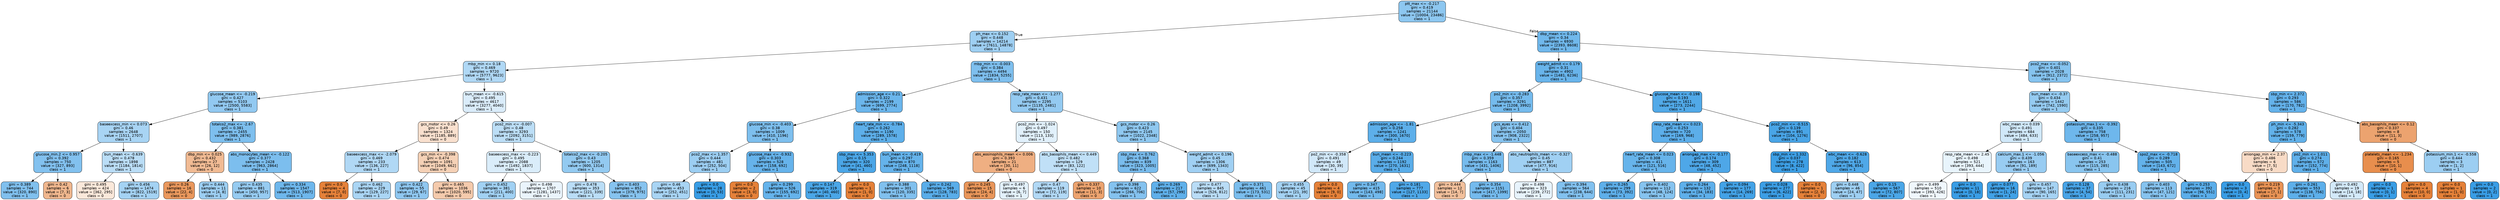 digraph Tree {
node [shape=box, style="filled, rounded", color="black", fontname="helvetica"] ;
edge [fontname="helvetica"] ;
0 [label="ptt_max <= -0.217\ngini = 0.419\nsamples = 21144\nvalue = [10004, 23486]\nclass = 1", fillcolor="#8dc7f0"] ;
1 [label="ph_max <= 0.152\ngini = 0.448\nsamples = 14214\nvalue = [7611, 14878]\nclass = 1", fillcolor="#9ecff2"] ;
0 -> 1 [labeldistance=2.5, labelangle=45, headlabel="True"] ;
2 [label="mbp_min <= 0.18\ngini = 0.469\nsamples = 9720\nvalue = [5777, 9623]\nclass = 1", fillcolor="#b0d8f5"] ;
1 -> 2 ;
3 [label="glucose_mean <= -0.219\ngini = 0.427\nsamples = 5103\nvalue = [2500, 5583]\nclass = 1", fillcolor="#92c9f1"] ;
2 -> 3 ;
4 [label="baseexcess_min <= 0.073\ngini = 0.46\nsamples = 2648\nvalue = [1511, 2707]\nclass = 1", fillcolor="#a8d4f4"] ;
3 -> 4 ;
5 [label="glucose_min.2 <= 0.957\ngini = 0.392\nsamples = 750\nvalue = [327, 893]\nclass = 1", fillcolor="#82c1ef"] ;
4 -> 5 ;
6 [label="gini = 0.389\nsamples = 744\nvalue = [320, 890]\nclass = 1", fillcolor="#80c0ee"] ;
5 -> 6 ;
7 [label="gini = 0.42\nsamples = 6\nvalue = [7, 3]\nclass = 0", fillcolor="#f0b78e"] ;
5 -> 7 ;
8 [label="bun_mean <= -0.639\ngini = 0.478\nsamples = 1898\nvalue = [1184, 1814]\nclass = 1", fillcolor="#baddf6"] ;
4 -> 8 ;
9 [label="gini = 0.495\nsamples = 424\nvalue = [362, 295]\nclass = 0", fillcolor="#fae8da"] ;
8 -> 9 ;
10 [label="gini = 0.456\nsamples = 1474\nvalue = [822, 1519]\nclass = 1", fillcolor="#a4d2f3"] ;
8 -> 10 ;
11 [label="totalco2_max <= -2.67\ngini = 0.381\nsamples = 2455\nvalue = [989, 2876]\nclass = 1", fillcolor="#7dbfee"] ;
3 -> 11 ;
12 [label="dbp_min <= 0.025\ngini = 0.432\nsamples = 27\nvalue = [26, 12]\nclass = 0", fillcolor="#f1bb94"] ;
11 -> 12 ;
13 [label="gini = 0.26\nsamples = 16\nvalue = [22, 4]\nclass = 0", fillcolor="#ea985d"] ;
12 -> 13 ;
14 [label="gini = 0.444\nsamples = 11\nvalue = [4, 8]\nclass = 1", fillcolor="#9ccef2"] ;
12 -> 14 ;
15 [label="abs_monocytes_mean <= -0.122\ngini = 0.377\nsamples = 2428\nvalue = [963, 2864]\nclass = 1", fillcolor="#7cbeee"] ;
11 -> 15 ;
16 [label="gini = 0.435\nsamples = 881\nvalue = [450, 957]\nclass = 1", fillcolor="#96cbf1"] ;
15 -> 16 ;
17 [label="gini = 0.334\nsamples = 1547\nvalue = [513, 1907]\nclass = 1", fillcolor="#6eb7ec"] ;
15 -> 17 ;
18 [label="bun_mean <= -0.615\ngini = 0.495\nsamples = 4617\nvalue = [3277, 4040]\nclass = 1", fillcolor="#daecfa"] ;
2 -> 18 ;
19 [label="gcs_motor <= 0.26\ngini = 0.49\nsamples = 1324\nvalue = [1185, 889]\nclass = 0", fillcolor="#f9e0ce"] ;
18 -> 19 ;
20 [label="baseexcess_max <= -2.079\ngini = 0.469\nsamples = 233\nvalue = [136, 227]\nclass = 1", fillcolor="#b0d8f5"] ;
19 -> 20 ;
21 [label="gini = 0.0\nsamples = 4\nvalue = [7, 0]\nclass = 0", fillcolor="#e58139"] ;
20 -> 21 ;
22 [label="gini = 0.462\nsamples = 229\nvalue = [129, 227]\nclass = 1", fillcolor="#aad5f4"] ;
20 -> 22 ;
23 [label="gcs_min <= -0.398\ngini = 0.474\nsamples = 1091\nvalue = [1049, 662]\nclass = 0", fillcolor="#f5d1b6"] ;
19 -> 23 ;
24 [label="gini = 0.422\nsamples = 55\nvalue = [29, 67]\nclass = 1", fillcolor="#8fc7f0"] ;
23 -> 24 ;
25 [label="gini = 0.465\nsamples = 1036\nvalue = [1020, 595]\nclass = 0", fillcolor="#f4caac"] ;
23 -> 25 ;
26 [label="pco2_min <= -0.007\ngini = 0.48\nsamples = 3293\nvalue = [2092, 3151]\nclass = 1", fillcolor="#bcdef6"] ;
18 -> 26 ;
27 [label="baseexcess_max <= -0.223\ngini = 0.495\nsamples = 2088\nvalue = [1492, 1837]\nclass = 1", fillcolor="#daedfa"] ;
26 -> 27 ;
28 [label="gini = 0.452\nsamples = 381\nvalue = [211, 400]\nclass = 1", fillcolor="#a1d1f3"] ;
27 -> 28 ;
29 [label="gini = 0.498\nsamples = 1707\nvalue = [1281, 1437]\nclass = 1", fillcolor="#eaf4fc"] ;
27 -> 29 ;
30 [label="totalco2_max <= -0.205\ngini = 0.43\nsamples = 1205\nvalue = [600, 1314]\nclass = 1", fillcolor="#93caf1"] ;
26 -> 30 ;
31 [label="gini = 0.478\nsamples = 353\nvalue = [221, 339]\nclass = 1", fillcolor="#baddf6"] ;
30 -> 31 ;
32 [label="gini = 0.403\nsamples = 852\nvalue = [379, 975]\nclass = 1", fillcolor="#86c3ef"] ;
30 -> 32 ;
33 [label="mbp_min <= -0.003\ngini = 0.384\nsamples = 4494\nvalue = [1834, 5255]\nclass = 1", fillcolor="#7ebfee"] ;
1 -> 33 ;
34 [label="admission_age <= 0.21\ngini = 0.322\nsamples = 2199\nvalue = [699, 2774]\nclass = 1", fillcolor="#6bb6ec"] ;
33 -> 34 ;
35 [label="glucose_min <= -0.403\ngini = 0.38\nsamples = 1009\nvalue = [410, 1196]\nclass = 1", fillcolor="#7dbfee"] ;
34 -> 35 ;
36 [label="pco2_max <= 1.357\ngini = 0.444\nsamples = 481\nvalue = [252, 504]\nclass = 1", fillcolor="#9ccef2"] ;
35 -> 36 ;
37 [label="gini = 0.46\nsamples = 453\nvalue = [252, 451]\nclass = 1", fillcolor="#a8d4f4"] ;
36 -> 37 ;
38 [label="gini = 0.0\nsamples = 28\nvalue = [0, 53]\nclass = 1", fillcolor="#399de5"] ;
36 -> 38 ;
39 [label="glucose_max <= -0.932\ngini = 0.303\nsamples = 528\nvalue = [158, 692]\nclass = 1", fillcolor="#66b3eb"] ;
35 -> 39 ;
40 [label="gini = 0.0\nsamples = 2\nvalue = [3, 0]\nclass = 0", fillcolor="#e58139"] ;
39 -> 40 ;
41 [label="gini = 0.299\nsamples = 526\nvalue = [155, 692]\nclass = 1", fillcolor="#65b3eb"] ;
39 -> 41 ;
42 [label="heart_rate_min <= -0.784\ngini = 0.262\nsamples = 1190\nvalue = [289, 1578]\nclass = 1", fillcolor="#5dafea"] ;
34 -> 42 ;
43 [label="sbp_max <= 5.353\ngini = 0.15\nsamples = 320\nvalue = [41, 460]\nclass = 1", fillcolor="#4ba6e7"] ;
42 -> 43 ;
44 [label="gini = 0.147\nsamples = 319\nvalue = [40, 460]\nclass = 1", fillcolor="#4aa6e7"] ;
43 -> 44 ;
45 [label="gini = 0.0\nsamples = 1\nvalue = [1, 0]\nclass = 0", fillcolor="#e58139"] ;
43 -> 45 ;
46 [label="bun_mean <= -0.419\ngini = 0.297\nsamples = 870\nvalue = [248, 1118]\nclass = 1", fillcolor="#65b3eb"] ;
42 -> 46 ;
47 [label="gini = 0.388\nsamples = 301\nvalue = [120, 335]\nclass = 1", fillcolor="#80c0ee"] ;
46 -> 47 ;
48 [label="gini = 0.242\nsamples = 569\nvalue = [128, 783]\nclass = 1", fillcolor="#59ade9"] ;
46 -> 48 ;
49 [label="resp_rate_mean <= -1.277\ngini = 0.431\nsamples = 2295\nvalue = [1135, 2481]\nclass = 1", fillcolor="#94caf1"] ;
33 -> 49 ;
50 [label="pco2_min <= -1.024\ngini = 0.497\nsamples = 150\nvalue = [113, 133]\nclass = 1", fillcolor="#e1f0fb"] ;
49 -> 50 ;
51 [label="abs_eosinophils_mean <= 0.006\ngini = 0.393\nsamples = 21\nvalue = [30, 11]\nclass = 0", fillcolor="#efaf82"] ;
50 -> 51 ;
52 [label="gini = 0.245\nsamples = 15\nvalue = [24, 4]\nclass = 0", fillcolor="#e9965a"] ;
51 -> 52 ;
53 [label="gini = 0.497\nsamples = 6\nvalue = [6, 7]\nclass = 1", fillcolor="#e3f1fb"] ;
51 -> 53 ;
54 [label="abs_basophils_mean <= 0.449\ngini = 0.482\nsamples = 129\nvalue = [83, 122]\nclass = 1", fillcolor="#c0e0f7"] ;
50 -> 54 ;
55 [label="gini = 0.47\nsamples = 119\nvalue = [72, 119]\nclass = 1", fillcolor="#b1d8f5"] ;
54 -> 55 ;
56 [label="gini = 0.337\nsamples = 10\nvalue = [11, 3]\nclass = 0", fillcolor="#eca36f"] ;
54 -> 56 ;
57 [label="gcs_motor <= 0.26\ngini = 0.423\nsamples = 2145\nvalue = [1022, 2348]\nclass = 1", fillcolor="#8fc8f0"] ;
49 -> 57 ;
58 [label="sbp_max <= 0.762\ngini = 0.368\nsamples = 839\nvalue = [323, 1005]\nclass = 1", fillcolor="#79bced"] ;
57 -> 58 ;
59 [label="gini = 0.398\nsamples = 622\nvalue = [266, 706]\nclass = 1", fillcolor="#84c2ef"] ;
58 -> 59 ;
60 [label="gini = 0.269\nsamples = 217\nvalue = [57, 299]\nclass = 1", fillcolor="#5fb0ea"] ;
58 -> 60 ;
61 [label="weight_admit <= 0.196\ngini = 0.45\nsamples = 1306\nvalue = [699, 1343]\nclass = 1", fillcolor="#a0d0f3"] ;
57 -> 61 ;
62 [label="gini = 0.477\nsamples = 845\nvalue = [526, 812]\nclass = 1", fillcolor="#b9dcf6"] ;
61 -> 62 ;
63 [label="gini = 0.371\nsamples = 461\nvalue = [173, 531]\nclass = 1", fillcolor="#7abded"] ;
61 -> 63 ;
64 [label="dbp_mean <= 0.224\ngini = 0.34\nsamples = 6930\nvalue = [2393, 8608]\nclass = 1", fillcolor="#70b8ec"] ;
0 -> 64 [labeldistance=2.5, labelangle=-45, headlabel="False"] ;
65 [label="weight_admit <= 0.179\ngini = 0.31\nsamples = 4902\nvalue = [1481, 6236]\nclass = 1", fillcolor="#68b4eb"] ;
64 -> 65 ;
66 [label="po2_min <= -0.283\ngini = 0.357\nsamples = 3291\nvalue = [1208, 3992]\nclass = 1", fillcolor="#75bbed"] ;
65 -> 66 ;
67 [label="admission_age <= -1.81\ngini = 0.258\nsamples = 1241\nvalue = [300, 1670]\nclass = 1", fillcolor="#5dafea"] ;
66 -> 67 ;
68 [label="po2_min <= -0.358\ngini = 0.491\nsamples = 49\nvalue = [30, 39]\nclass = 1", fillcolor="#d1e8f9"] ;
67 -> 68 ;
69 [label="gini = 0.455\nsamples = 45\nvalue = [21, 39]\nclass = 1", fillcolor="#a4d2f3"] ;
68 -> 69 ;
70 [label="gini = 0.0\nsamples = 4\nvalue = [9, 0]\nclass = 0", fillcolor="#e58139"] ;
68 -> 70 ;
71 [label="bun_mean <= -0.223\ngini = 0.244\nsamples = 1192\nvalue = [270, 1631]\nclass = 1", fillcolor="#5aade9"] ;
67 -> 71 ;
72 [label="gini = 0.347\nsamples = 415\nvalue = [143, 498]\nclass = 1", fillcolor="#72b9ec"] ;
71 -> 72 ;
73 [label="gini = 0.181\nsamples = 777\nvalue = [127, 1133]\nclass = 1", fillcolor="#4fa8e8"] ;
71 -> 73 ;
74 [label="gcs_eyes <= 0.412\ngini = 0.404\nsamples = 2050\nvalue = [908, 2322]\nclass = 1", fillcolor="#86c3ef"] ;
66 -> 74 ;
75 [label="mbp_max <= -1.448\ngini = 0.359\nsamples = 1163\nvalue = [431, 1406]\nclass = 1", fillcolor="#76bbed"] ;
74 -> 75 ;
76 [label="gini = 0.444\nsamples = 12\nvalue = [14, 7]\nclass = 0", fillcolor="#f2c09c"] ;
75 -> 76 ;
77 [label="gini = 0.354\nsamples = 1151\nvalue = [417, 1399]\nclass = 1", fillcolor="#74baed"] ;
75 -> 77 ;
78 [label="abs_neutrophils_mean <= -0.327\ngini = 0.45\nsamples = 887\nvalue = [477, 916]\nclass = 1", fillcolor="#a0d0f3"] ;
74 -> 78 ;
79 [label="gini = 0.498\nsamples = 323\nvalue = [239, 272]\nclass = 1", fillcolor="#e7f3fc"] ;
78 -> 79 ;
80 [label="gini = 0.394\nsamples = 564\nvalue = [238, 644]\nclass = 1", fillcolor="#82c1ef"] ;
78 -> 80 ;
81 [label="glucose_mean <= -0.198\ngini = 0.193\nsamples = 1611\nvalue = [273, 2244]\nclass = 1", fillcolor="#51a9e8"] ;
65 -> 81 ;
82 [label="resp_rate_mean <= 0.023\ngini = 0.253\nsamples = 720\nvalue = [169, 968]\nclass = 1", fillcolor="#5caeea"] ;
81 -> 82 ;
83 [label="heart_rate_mean <= 0.023\ngini = 0.308\nsamples = 411\nvalue = [121, 516]\nclass = 1", fillcolor="#67b4eb"] ;
82 -> 83 ;
84 [label="gini = 0.265\nsamples = 299\nvalue = [73, 392]\nclass = 1", fillcolor="#5eafea"] ;
83 -> 84 ;
85 [label="gini = 0.402\nsamples = 112\nvalue = [48, 124]\nclass = 1", fillcolor="#86c3ef"] ;
83 -> 85 ;
86 [label="aniongap_max <= -0.177\ngini = 0.174\nsamples = 309\nvalue = [48, 452]\nclass = 1", fillcolor="#4ea7e8"] ;
82 -> 86 ;
87 [label="gini = 0.264\nsamples = 132\nvalue = [34, 183]\nclass = 1", fillcolor="#5eafea"] ;
86 -> 87 ;
88 [label="gini = 0.094\nsamples = 177\nvalue = [14, 269]\nclass = 1", fillcolor="#43a2e6"] ;
86 -> 88 ;
89 [label="pco2_min <= -0.515\ngini = 0.139\nsamples = 891\nvalue = [104, 1276]\nclass = 1", fillcolor="#49a5e7"] ;
81 -> 89 ;
90 [label="sbp_min <= 1.332\ngini = 0.037\nsamples = 278\nvalue = [8, 422]\nclass = 1", fillcolor="#3d9fe5"] ;
89 -> 90 ;
91 [label="gini = 0.028\nsamples = 277\nvalue = [6, 422]\nclass = 1", fillcolor="#3c9ee5"] ;
90 -> 91 ;
92 [label="gini = 0.0\nsamples = 1\nvalue = [2, 0]\nclass = 0", fillcolor="#e58139"] ;
90 -> 92 ;
93 [label="wbc_mean <= -0.628\ngini = 0.182\nsamples = 613\nvalue = [96, 854]\nclass = 1", fillcolor="#4fa8e8"] ;
89 -> 93 ;
94 [label="gini = 0.448\nsamples = 46\nvalue = [24, 47]\nclass = 1", fillcolor="#9ecff2"] ;
93 -> 94 ;
95 [label="gini = 0.15\nsamples = 567\nvalue = [72, 807]\nclass = 1", fillcolor="#4ba6e7"] ;
93 -> 95 ;
96 [label="pco2_max <= -0.052\ngini = 0.401\nsamples = 2028\nvalue = [912, 2372]\nclass = 1", fillcolor="#85c3ef"] ;
64 -> 96 ;
97 [label="bun_mean <= -0.37\ngini = 0.434\nsamples = 1442\nvalue = [742, 1590]\nclass = 1", fillcolor="#95cbf1"] ;
96 -> 97 ;
98 [label="wbc_mean <= 0.039\ngini = 0.491\nsamples = 684\nvalue = [484, 633]\nclass = 1", fillcolor="#d0e8f9"] ;
97 -> 98 ;
99 [label="resp_rate_mean <= 2.45\ngini = 0.498\nsamples = 521\nvalue = [393, 444]\nclass = 1", fillcolor="#e8f4fc"] ;
98 -> 99 ;
100 [label="gini = 0.499\nsamples = 510\nvalue = [393, 426]\nclass = 1", fillcolor="#f0f7fd"] ;
99 -> 100 ;
101 [label="gini = 0.0\nsamples = 11\nvalue = [0, 18]\nclass = 1", fillcolor="#399de5"] ;
99 -> 101 ;
102 [label="calcium_max.1 <= -1.056\ngini = 0.439\nsamples = 163\nvalue = [91, 189]\nclass = 1", fillcolor="#98ccf2"] ;
98 -> 102 ;
103 [label="gini = 0.077\nsamples = 16\nvalue = [1, 24]\nclass = 1", fillcolor="#41a1e6"] ;
102 -> 103 ;
104 [label="gini = 0.457\nsamples = 147\nvalue = [90, 165]\nclass = 1", fillcolor="#a5d2f3"] ;
102 -> 104 ;
105 [label="potassium_max.1 <= -0.392\ngini = 0.335\nsamples = 758\nvalue = [258, 957]\nclass = 1", fillcolor="#6eb7ec"] ;
97 -> 105 ;
106 [label="baseexcess_max <= -0.488\ngini = 0.41\nsamples = 253\nvalue = [115, 285]\nclass = 1", fillcolor="#89c5ef"] ;
105 -> 106 ;
107 [label="gini = 0.128\nsamples = 37\nvalue = [4, 54]\nclass = 1", fillcolor="#48a4e7"] ;
106 -> 107 ;
108 [label="gini = 0.438\nsamples = 216\nvalue = [111, 231]\nclass = 1", fillcolor="#98ccf1"] ;
106 -> 108 ;
109 [label="spo2_max <= -0.718\ngini = 0.289\nsamples = 505\nvalue = [143, 672]\nclass = 1", fillcolor="#63b2eb"] ;
105 -> 109 ;
110 [label="gini = 0.403\nsamples = 113\nvalue = [47, 121]\nclass = 1", fillcolor="#86c3ef"] ;
109 -> 110 ;
111 [label="gini = 0.253\nsamples = 392\nvalue = [96, 551]\nclass = 1", fillcolor="#5baeea"] ;
109 -> 111 ;
112 [label="sbp_min <= 2.372\ngini = 0.293\nsamples = 586\nvalue = [170, 782]\nclass = 1", fillcolor="#64b2eb"] ;
96 -> 112 ;
113 [label="ph_min <= -5.343\ngini = 0.282\nsamples = 578\nvalue = [159, 779]\nclass = 1", fillcolor="#61b1ea"] ;
112 -> 113 ;
114 [label="aniongap_min <= 2.37\ngini = 0.486\nsamples = 6\nvalue = [7, 5]\nclass = 0", fillcolor="#f8dbc6"] ;
113 -> 114 ;
115 [label="gini = 0.0\nsamples = 3\nvalue = [0, 4]\nclass = 1", fillcolor="#399de5"] ;
114 -> 115 ;
116 [label="gini = 0.219\nsamples = 3\nvalue = [7, 1]\nclass = 0", fillcolor="#e99355"] ;
114 -> 116 ;
117 [label="po2_min <= 1.011\ngini = 0.274\nsamples = 572\nvalue = [152, 774]\nclass = 1", fillcolor="#60b0ea"] ;
113 -> 117 ;
118 [label="gini = 0.261\nsamples = 553\nvalue = [138, 756]\nclass = 1", fillcolor="#5dafea"] ;
117 -> 118 ;
119 [label="gini = 0.492\nsamples = 19\nvalue = [14, 18]\nclass = 1", fillcolor="#d3e9f9"] ;
117 -> 119 ;
120 [label="abs_basophils_mean <= 0.12\ngini = 0.337\nsamples = 8\nvalue = [11, 3]\nclass = 0", fillcolor="#eca36f"] ;
112 -> 120 ;
121 [label="platelets_mean <= -1.234\ngini = 0.165\nsamples = 5\nvalue = [10, 1]\nclass = 0", fillcolor="#e88e4d"] ;
120 -> 121 ;
122 [label="gini = 0.0\nsamples = 1\nvalue = [0, 1]\nclass = 1", fillcolor="#399de5"] ;
121 -> 122 ;
123 [label="gini = 0.0\nsamples = 4\nvalue = [10, 0]\nclass = 0", fillcolor="#e58139"] ;
121 -> 123 ;
124 [label="potassium_min.1 <= -0.558\ngini = 0.444\nsamples = 3\nvalue = [1, 2]\nclass = 1", fillcolor="#9ccef2"] ;
120 -> 124 ;
125 [label="gini = 0.0\nsamples = 1\nvalue = [1, 0]\nclass = 0", fillcolor="#e58139"] ;
124 -> 125 ;
126 [label="gini = 0.0\nsamples = 2\nvalue = [0, 2]\nclass = 1", fillcolor="#399de5"] ;
124 -> 126 ;
}